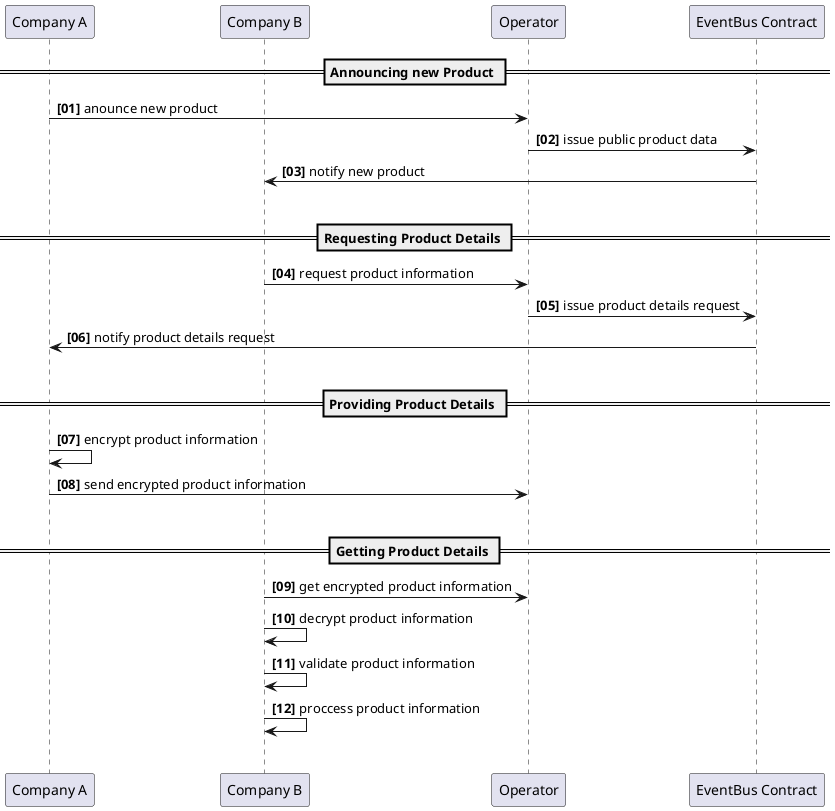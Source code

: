 @startuml
autonumber "<b>[00]"

participant "Company A" as COMPA
participant "Company B" as COMPB
participant "Operator" as OP
participant "EventBus Contract" as BC


== Announcing new Product ==

COMPA -> OP: anounce new product
OP -> BC: issue public product data
BC -> COMPB: notify new product
|||

== Requesting Product Details ==

COMPB -> OP: request product information
OP -> BC: issue product details request
BC -> COMPA: notify product details request
|||

== Providing Product Details ==

COMPA -> COMPA: encrypt product information
COMPA -> OP: send encrypted product information
|||

== Getting Product Details ==

COMPB -> OP: get encrypted product information
COMPB -> COMPB: decrypt product information
COMPB -> COMPB: validate product information
COMPB -> COMPB: proccess product information
|||

@enduml